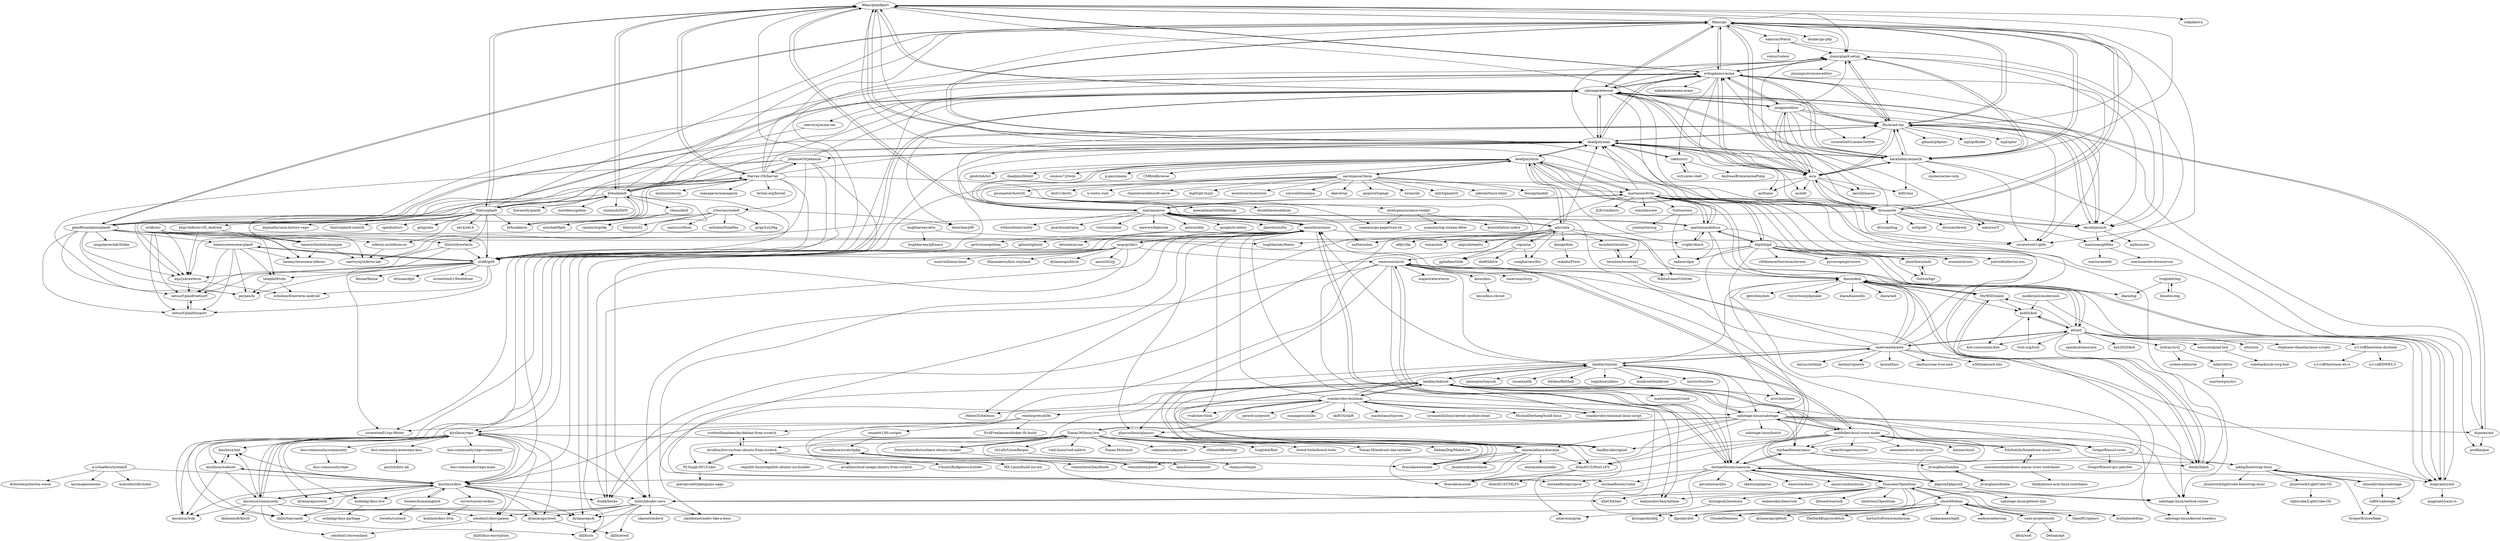 digraph G {
"9fans/plan9port" -> "9fans/go"
"9fans/plan9port" -> "rjkroege/edwood"
"9fans/plan9port" -> "Harvey-OS/harvey"
"9fans/plan9port" -> "deadpixi/sam"
"9fans/plan9port" -> "evbogdanov/acme"
"9fans/plan9port" -> "0intro/plan9"
"9fans/plan9port" -> "martanne/vis"
"9fans/plan9port" -> "fhs/acme-lsp"
"9fans/plan9port" -> "karahobny/acme2k"
"9fans/plan9port" -> "oridb/git9"
"9fans/plan9port" -> "brho/plan9"
"9fans/plan9port" -> "jlouis/plan9-setup"
"9fans/plan9port" -> "as/a"
"9fans/plan9port" -> "robpike/ivy" ["e"=1]
"9fans/plan9port" -> "driusan/de"
"kisslinux/init" -> "kisslinux/website"
"mcpcpc/kirc" -> "dylanaraps/birch" ["e"=1]
"mcpcpc/kirc" -> "illiliti/tinyramfs"
"mcpcpc/kirc" -> "kisslinux/wiki"
"mcpcpc/kirc" -> "dylanaraps/k"
"mcpcpc/kirc" -> "illiliti/libudev-zero"
"mcpcpc/kirc" -> "kisslinux/repo"
"mcpcpc/kirc" -> "kisslinux/community"
"mcpcpc/kirc" -> "aaronNGi/jj" ["e"=1]
"mcpcpc/kirc" -> "kisslinux/kiss"
"mcpcpc/kirc" -> "oasislinux/oasis"
"mcpcpc/kirc" -> "muevoid/mue-linux"
"mcpcpc/kirc" -> "dudik/herbe" ["e"=1]
"mcpcpc/kirc" -> "Himmalerin/kiss-wayland"
"mcpcpc/kirc" -> "illiliti/sls"
"mcpcpc/kirc" -> "emersion/mrsh"
"reinterpretcat/lfs" -> "emmett1/lfs-scripts"
"reinterpretcat/lfs" -> "EvilFreelancer/docker-lfs-build"
"reinterpretcat/lfs" -> "scottwilliambeasley/debian-from-scratch"
"PJ-Singh-001/Cubic" -> "mvallim/live-custom-ubuntu-from-scratch"
"PJ-Singh-001/Cubic" -> "pieroproietti/penguins-eggs"
"ivandavidov/minimal" -> "ivandavidov/minimal-linux-script"
"ivandavidov/minimal" -> "landley/mkroot"
"ivandavidov/minimal" -> "Tomas-M/linux-live"
"ivandavidov/minimal" -> "mackstann/tinywm" ["e"=1]
"ivandavidov/minimal" -> "cirosantilli/linux-kernel-module-cheat" ["e"=1]
"ivandavidov/minimal" -> "HelenOS/helenos" ["e"=1]
"ivandavidov/minimal" -> "vvaltchev/tilck" ["e"=1]
"ivandavidov/minimal" -> "MichielDerhaeg/build-linux" ["e"=1]
"ivandavidov/minimal" -> "qword-os/qword" ["e"=1]
"ivandavidov/minimal" -> "sabotage-linux/sabotage"
"ivandavidov/minimal" -> "oasislinux/oasis"
"ivandavidov/minimal" -> "managarm/mlibc" ["e"=1]
"ivandavidov/minimal" -> "reinterpretcat/lfs"
"ivandavidov/minimal" -> "skiftOS/skift" ["e"=1]
"ivandavidov/minimal" -> "landley/toybox"
"deadpixi/mtm" -> "martanne/dvtm"
"deadpixi/mtm" -> "deadpixi/sam"
"deadpixi/mtm" -> "martanne/abduco"
"deadpixi/mtm" -> "adsr/mle"
"deadpixi/mtm" -> "deadpixi/libtmt"
"deadpixi/mtm" -> "crigler/dtach"
"deadpixi/mtm" -> "martanne/vis"
"deadpixi/mtm" -> "ibara/oksh"
"deadpixi/mtm" -> "cosmos72/twin" ["e"=1]
"deadpixi/mtm" -> "magicant/yash"
"deadpixi/mtm" -> "oasislinux/oasis"
"deadpixi/mtm" -> "p-gen/smenu" ["e"=1]
"deadpixi/mtm" -> "CMB/edbrowse"
"deadpixi/mtm" -> "gnotclub/xst" ["e"=1]
"deadpixi/mtm" -> "aaronjanse/3mux"
"Harvey-OS/harvey" -> "9fans/plan9port"
"Harvey-OS/harvey" -> "JehanneOS/jehanne"
"Harvey-OS/harvey" -> "brho/akaros"
"Harvey-OS/harvey" -> "HelenOS/helenos" ["e"=1]
"Harvey-OS/harvey" -> "rjkroege/edwood"
"Harvey-OS/harvey" -> "brho/plan9"
"Harvey-OS/harvey" -> "deadpixi/sam"
"Harvey-OS/harvey" -> "jvburnes/node9"
"Harvey-OS/harvey" -> "mntmn/interim" ["e"=1]
"Harvey-OS/harvey" -> "managarm/managarm" ["e"=1]
"Harvey-OS/harvey" -> "9fans/go"
"Harvey-OS/harvey" -> "evbogdanov/acme"
"Harvey-OS/harvey" -> "plan9foundation/plan9"
"Harvey-OS/harvey" -> "brutal-org/brutal" ["e"=1]
"Harvey-OS/harvey" -> "oridb/git9"
"GregorR/musl-cross" -> "GregorR/musl-gcc-patches"
"GregorR/musl-cross" -> "pikhq/bootstrap-linux"
"martanne/dvtm" -> "martanne/abduco"
"martanne/dvtm" -> "deadpixi/mtm"
"martanne/dvtm" -> "martanne/vis"
"martanne/dvtm" -> "deadpixi/sam"
"martanne/dvtm" -> "Gottox/smu"
"martanne/dvtm" -> "leahneukirchen/mblaze" ["e"=1]
"martanne/dvtm" -> "btpd/btpd"
"martanne/dvtm" -> "jhawthorn/meh"
"martanne/dvtm" -> "muennich/sxiv" ["e"=1]
"martanne/dvtm" -> "patrickhaller/no-wm" ["e"=1]
"martanne/dvtm" -> "sabotage-linux/netbsd-curses"
"martanne/dvtm" -> "djpohly/dwl" ["e"=1]
"martanne/dvtm" -> "driusan/de"
"martanne/dvtm" -> "wmutils/core" ["e"=1]
"martanne/dvtm" -> "JLErvin/berry" ["e"=1]
"michaelforney/samurai" -> "michaelforney/oasis"
"michaelforney/samurai" -> "emersion/mrsh"
"michaelforney/samurai" -> "michaelforney/cproc" ["e"=1]
"michaelforney/samurai" -> "oasislinux/oasis"
"michaelforney/samurai" -> "pkgconf/pkgconf"
"michaelforney/samurai" -> "michaelforney/velox" ["e"=1]
"michaelforney/samurai" -> "annacrombie/muon"
"michaelforney/samurai" -> "gavinhoward/bc"
"michaelforney/samurai" -> "skeeto/optparse" ["e"=1]
"michaelforney/samurai" -> "illiliti/libudev-zero"
"michaelforney/samurai" -> "ibara/oksh"
"michaelforney/samurai" -> "magicant/yash"
"michaelforney/samurai" -> "Duncaen/OpenDoas"
"michaelforney/samurai" -> "dylanaraps/k"
"michaelforney/samurai" -> "emersion/basu"
"scottwilliambeasley/debian-from-scratch" -> "mvallim/live-custom-ubuntu-from-scratch"
"sudo-project/sudo" -> "slicer69/doas"
"sudo-project/sudo" -> "kfish/xsel" ["e"=1]
"sudo-project/sudo" -> "Debian/apt" ["e"=1]
"brho/akaros" -> "brho/plan9"
"brho/akaros" -> "Harvey-OS/harvey"
"illiliti/libudev-zero" -> "illiliti/sls"
"illiliti/libudev-zero" -> "illiliti/tinyramfs"
"illiliti/libudev-zero" -> "dylanaraps/k"
"illiliti/libudev-zero" -> "skarnet/mdevd" ["e"=1]
"illiliti/libudev-zero" -> "illiliti/eiwd"
"illiliti/libudev-zero" -> "sdsddsd1/kiss-games"
"illiliti/libudev-zero" -> "slashbeast/mdev-like-a-boss"
"illiliti/libudev-zero" -> "dylanaraps/eiwd"
"Tomas-M/linux-live" -> "Tomas-M/xlunch"
"Tomas-M/linux-live" -> "Distroshare/distroshare-ubuntu-imager"
"Tomas-M/linux-live" -> "ivandavidov/minimal"
"Tomas-M/linux-live" -> "calamares/calamares" ["e"=1]
"Tomas-M/linux-live" -> "mvallim/live-custom-ubuntu-from-scratch"
"Tomas-M/linux-live" -> "kamilion/customizer"
"Tomas-M/linux-live" -> "rhboot/efibootmgr" ["e"=1]
"Tomas-M/linux-live" -> "troglobit/finit" ["e"=1]
"Tomas-M/linux-live" -> "livecd-tools/livecd-tools"
"Tomas-M/linux-live" -> "Tomas-M/android-slax-installer"
"Tomas-M/linux-live" -> "PJ-Singh-001/Cubic"
"Tomas-M/linux-live" -> "MX-Linux/build-iso-mx"
"Tomas-M/linux-live" -> "DebianDog/MakeLive"
"Tomas-M/linux-live" -> "void-linux/void-mklive" ["e"=1]
"Tomas-M/linux-live" -> "ch1x0r/LinuxRespin"
"MirBSD/mksh" -> "dimkr/loksh"
"MirBSD/mksh" -> "ibara/oksh"
"MirBSD/mksh" -> "ksh93/ksh"
"att/ast" -> "ksh93/ksh"
"att/ast" -> "ibara/oksh"
"att/ast" -> "weiss/original-bsd"
"att/ast" -> "MirBSD/mksh"
"att/ast" -> "att/uwin"
"att/ast" -> "ksh-community/ksh"
"att/ast" -> "magicant/yash"
"att/ast" -> "n-t-roff/heirloom-doctools"
"att/ast" -> "tcsh-org/tcsh"
"att/ast" -> "dimkr/loksh"
"att/ast" -> "lichray/nvi2"
"att/ast" -> "stephane-chazelas/misc-scripts"
"att/ast" -> "onetrueawk/awk"
"att/ast" -> "openbsd/xenocara" ["e"=1]
"att/ast" -> "ksh2020/ksh"
"hughbarney/atto" -> "hughbarney/femto"
"hughbarney/atto" -> "hughbarney/pEmacs"
"ibara/oksh" -> "dimkr/loksh"
"ibara/oksh" -> "MirBSD/mksh"
"ibara/oksh" -> "ibara/mg"
"ibara/oksh" -> "rmyorston/pdpmake"
"ibara/oksh" -> "ksh93/ksh"
"ibara/oksh" -> "att/ast"
"ibara/oksh" -> "magicant/yash"
"ibara/oksh" -> "ibara/baseutils"
"ibara/oksh" -> "ibara/oed"
"ibara/oksh" -> "qbit/ohmyksh" ["e"=1]
"lichray/nvi2" -> "mbert/elvis"
"lichray/nvi2" -> "screen-editor/se"
"onetrueawk/awk" -> "9fans/plan9port"
"onetrueawk/awk" -> "benhoyt/goawk" ["e"=1]
"onetrueawk/awk" -> "att/ast"
"onetrueawk/awk" -> "ibara/oksh"
"onetrueawk/awk" -> "deadpixi/sam"
"onetrueawk/awk" -> "magicant/yash"
"onetrueawk/awk" -> "landley/toybox"
"onetrueawk/awk" -> "oasislinux/oasis"
"onetrueawk/awk" -> "larmel/lacc" ["e"=1]
"onetrueawk/awk" -> "martanne/vis"
"onetrueawk/awk" -> "danfuzz/one-true-awk"
"onetrueawk/awk" -> "deadpixi/mtm"
"onetrueawk/awk" -> "e36freak/awk-libs" ["e"=1]
"onetrueawk/awk" -> "dudik/herbe" ["e"=1]
"onetrueawk/awk" -> "darius/awklisp" ["e"=1]
"mvallim/live-custom-ubuntu-from-scratch" -> "scottwilliambeasley/debian-from-scratch"
"mvallim/live-custom-ubuntu-from-scratch" -> "UbuntuBudgie/iso-builder"
"mvallim/live-custom-ubuntu-from-scratch" -> "regolith-linux/regolith-ubuntu-iso-builder"
"mvallim/live-custom-ubuntu-from-scratch" -> "PJ-Singh-001/Cubic"
"mvallim/live-custom-ubuntu-from-scratch" -> "MX-Linux/build-iso-mx"
"mvallim/live-custom-ubuntu-from-scratch" -> "mvallim/cloud-image-ubuntu-from-scratch"
"0intro/drawterm" -> "oridb/git9"
"0intro/drawterm" -> "netsurf-plan9/netsurf"
"0intro/drawterm" -> "sirnewton01/rpi-9front"
"0intro/plan9" -> "9fans/plan9port"
"0intro/plan9" -> "brho/plan9"
"0intro/plan9" -> "Harvey-OS/harvey"
"0intro/plan9" -> "oridb/git9"
"0intro/plan9" -> "9fans/go"
"0intro/plan9" -> "plan9foundation/plan9"
"0intro/plan9" -> "deadpixi/sam"
"0intro/plan9" -> "0intro/drawterm"
"0intro/plan9" -> "0intro/plan9-contrib"
"0intro/plan9" -> "openbsd/src" ["e"=1]
"0intro/plan9" -> "gchp/iota" ["e"=1]
"0intro/plan9" -> "brho/akaros"
"0intro/plan9" -> "seL4/seL4" ["e"=1]
"0intro/plan9" -> "inferno-os/inferno-os"
"0intro/plan9" -> "dspinellis/unix-history-repo" ["e"=1]
"9fans/go" -> "rjkroege/edwood"
"9fans/go" -> "fhs/acme-lsp"
"9fans/go" -> "9fans/plan9port"
"9fans/go" -> "evbogdanov/acme"
"9fans/go" -> "karahobny/acme2k"
"9fans/go" -> "davidrjenni/A"
"9fans/go" -> "sirnewton01/ghfs"
"9fans/go" -> "oridb/git9"
"9fans/go" -> "jlouis/plan9-setup"
"9fans/go" -> "deadpixi/sam"
"9fans/go" -> "as/a"
"9fans/go" -> "docker/go-p9p" ["e"=1]
"9fans/go" -> "plan9foundation/plan9"
"9fans/go" -> "eaburns/Watch"
"9fans/go" -> "driusan/de"
"brho/plan9" -> "brho/akaros"
"brho/plan9" -> "0intro/plan9"
"brho/plan9" -> "Harvey-OS/harvey"
"brho/plan9" -> "9fans/plan9port"
"brho/plan9" -> "Earnestly/plan9"
"brho/plan9" -> "9fans/go"
"brho/plan9" -> "chaos/diod"
"brho/plan9" -> "jlouis/plan9-setup"
"brho/plan9" -> "oridb/git9"
"brho/plan9" -> "mortdeus/goblin"
"brho/plan9" -> "plan9foundation/plan9"
"brho/plan9" -> "deadpixi/sam"
"brho/plan9" -> "0intro/vx32"
"brho/plan9" -> "rjkroege/edwood"
"brho/plan9" -> "rminnich/NxM"
"plan9foundation/plan9" -> "oridb/git9"
"plan9foundation/plan9" -> "rjkroege/edwood"
"plan9foundation/plan9" -> "netsurf-plan9/netsurf"
"plan9foundation/plan9" -> "sirnewton01/ghfs"
"plan9foundation/plan9" -> "telephil9/vdir"
"plan9foundation/plan9" -> "fhs/acme-lsp"
"plan9foundation/plan9" -> "inferno-os/inferno-os"
"plan9foundation/plan9" -> "9fans/go"
"plan9foundation/plan9" -> "perpen/lx"
"plan9foundation/plan9" -> "henesy/awesome-plan9"
"plan9foundation/plan9" -> "0intro/drawterm"
"plan9foundation/plan9" -> "singularseclab/Slides" ["e"=1]
"plan9foundation/plan9" -> "netsurf-plan9/nsport"
"plan9foundation/plan9" -> "evbogdanov/acme"
"plan9foundation/plan9" -> "aiju/jsdrawterm"
"slicer69/doas" -> "Duncaen/OpenDoas"
"slicer69/doas" -> "sudo-project/sudo"
"slicer69/doas" -> "djpohly/dwl" ["e"=1]
"slicer69/doas" -> "emersion/grim" ["e"=1]
"slicer69/doas" -> "OpenRC/openrc" ["e"=1]
"slicer69/doas" -> "dylanaraps/pfetch" ["e"=1]
"slicer69/doas" -> "multiplexd/doas"
"slicer69/doas" -> "TheDarkBug/uwufetch" ["e"=1]
"slicer69/doas" -> "Cloudef/bemenu" ["e"=1]
"slicer69/doas" -> "SartoxSoftware/audacium" ["e"=1]
"slicer69/doas" -> "haikarainen/light" ["e"=1]
"slicer69/doas" -> "seebye/ueberzug" ["e"=1]
"Gottox/smu" -> "radare/slpm"
"Gottox/smu" -> "jroimartin/ssg"
"modernish/modernish" -> "magicant/yash"
"modernish/modernish" -> "ksh93/ksh"
"sabotage-linux/sabotage" -> "michaelforney/oasis"
"sabotage-linux/sabotage" -> "sabotage-linux/butch"
"sabotage-linux/sabotage" -> "sabotage-linux/netbsd-curses"
"sabotage-linux/sabotage" -> "dimkr/loksh"
"sabotage-linux/sabotage" -> "GregorR/musl-cross"
"sabotage-linux/sabotage" -> "glaucuslinux/glaucus"
"sabotage-linux/sabotage" -> "richfelker/musl-cross-make"
"sabotage-linux/sabotage" -> "ataraxialinux/ataraxia"
"sabotage-linux/sabotage" -> "dslm4515/Musl-LFS"
"sabotage-linux/sabotage" -> "sirnewton01/rpi-9front"
"sabotage-linux/sabotage" -> "landley/mkroot"
"sabotage-linux/sabotage" -> "firasuke/awesome"
"sabotage-linux/sabotage" -> "kisslinux/kiss"
"sabotage-linux/sabotage" -> "dcjones/mk"
"sabotage-linux/sabotage" -> "sabotage-linux/kernel-headers"
"wryun/es-shell" -> "rakitzis/rc"
"kisslinux/repo" -> "kisslinux/kiss"
"kisslinux/repo" -> "kisslinux/community"
"kisslinux/repo" -> "kisslinux/init"
"kisslinux/repo" -> "kisslinux/website"
"kisslinux/repo" -> "kiss-community/community"
"kisslinux/repo" -> "kisslinux/wiki"
"kisslinux/repo" -> "dylanaraps/eiwd"
"kisslinux/repo" -> "illiliti/libudev-zero"
"kisslinux/repo" -> "dslm4515/Musl-LFS"
"kisslinux/repo" -> "sdsddsd1/kiss-games"
"kisslinux/repo" -> "dylanaraps/sowm" ["e"=1]
"kisslinux/repo" -> "illiliti/tinyramfs"
"kisslinux/repo" -> "eudaldgr/kiss-live"
"kisslinux/repo" -> "kiss-community/awesome-kiss"
"kisslinux/repo" -> "kiss-community/repo-community"
"guumaster/hostctl" -> "intelygenz/science-toolkit"
"guumaster/hostctl" -> "xoanmm/go-papertrail-cli"
"guumaster/hostctl" -> "ibuildthecloud/klum" ["e"=1]
"guumaster/hostctl" -> "meesaltena/SSHHeatmap" ["e"=1]
"kisslinux/website" -> "kisslinux/init"
"kisslinux/website" -> "kisslinux/wiki"
"kisslinux/website" -> "kisslinux/community"
"kisslinux/website" -> "kisslinux/kiss"
"adsr/mle" -> "nsf/termbox" ["e"=1]
"adsr/mle" -> "tomas/eon"
"adsr/mle" -> "craigbarnes/dte"
"adsr/mle" -> "klange/bim"
"adsr/mle" -> "deadpixi/mtm"
"adsr/mle" -> "termbox/termbox2"
"adsr/mle" -> "deadpixi/sam"
"adsr/mle" -> "aligrudi/neatvi" ["e"=1]
"adsr/mle" -> "vigna/ne"
"adsr/mle" -> "martanne/vis"
"adsr/mle" -> "afify/sfm"
"adsr/mle" -> "termbox/termbox"
"adsr/mle" -> "NikitaIvanovV/ictree"
"adsr/mle" -> "hughbarney/femto"
"adsr/mle" -> "gphalkes/tilde"
"kisslinux/kiss" -> "kisslinux/repo"
"kisslinux/kiss" -> "kisslinux/community"
"kisslinux/kiss" -> "kisslinux/init"
"kisslinux/kiss" -> "kisslinux/website"
"kisslinux/kiss" -> "illiliti/tinyramfs"
"kisslinux/kiss" -> "dylanaraps/sowm" ["e"=1]
"kisslinux/kiss" -> "wyvertux/wyverkiss"
"kisslinux/kiss" -> "dylanaraps/eiwd"
"kisslinux/kiss" -> "kisslinux/wiki"
"kisslinux/kiss" -> "dylanaraps/k"
"kisslinux/kiss" -> "Sweets/hummingbird"
"kisslinux/kiss" -> "eudaldgr/kiss-live"
"kisslinux/kiss" -> "dudik/herbe" ["e"=1]
"kisslinux/kiss" -> "illiliti/libudev-zero"
"kisslinux/kiss" -> "sdsddsd1/kiss-games"
"rjkroege/edwood" -> "as/a"
"rjkroege/edwood" -> "fhs/acme-lsp"
"rjkroege/edwood" -> "evbogdanov/acme"
"rjkroege/edwood" -> "oridb/git9"
"rjkroege/edwood" -> "deadpixi/sam"
"rjkroege/edwood" -> "9fans/go"
"rjkroege/edwood" -> "davidrjenni/A"
"rjkroege/edwood" -> "karahobny/acme2k"
"rjkroege/edwood" -> "jmigpin/editor"
"rjkroege/edwood" -> "sirnewton01/ghfs"
"rjkroege/edwood" -> "plan9foundation/plan9"
"rjkroege/edwood" -> "9fans/plan9port"
"rjkroege/edwood" -> "dcjones/mk"
"rjkroege/edwood" -> "caerwynj/acme-sac"
"rjkroege/edwood" -> "jlouis/plan9-setup"
"dcjones/mk" -> "fhs/acme-lsp"
"dcjones/mk" -> "prodhe/poe"
"dcjones/mk" -> "rjkroege/edwood"
"kristapsdz/lowdown" -> "kristapsdz/sblg"
"messense/homebrew-macos-cross-toolchains" -> "FiloSottile/homebrew-musl-cross"
"messense/homebrew-macos-cross-toolchains" -> "thinkski/osx-arm-linux-toolchains"
"crigler/dtach" -> "martanne/abduco"
"richfelker/musl-cross-make" -> "landley/mkroot"
"richfelker/musl-cross-make" -> "FiloSottile/homebrew-musl-cross"
"richfelker/musl-cross-make" -> "GregorR/musl-cross"
"richfelker/musl-cross-make" -> "sabotage-linux/sabotage"
"richfelker/musl-cross-make" -> "messense/rust-musl-cross" ["e"=1]
"richfelker/musl-cross-make" -> "landley/toybox"
"richfelker/musl-cross-make" -> "dslm4515/Musl-LFS"
"richfelker/musl-cross-make" -> "landley/aboriginal"
"richfelker/musl-cross-make" -> "michaelforney/samurai"
"richfelker/musl-cross-make" -> "pkgconf/pkgconf"
"richfelker/musl-cross-make" -> "michaelforney/oasis"
"richfelker/musl-cross-make" -> "pikhq/bootstrap-linux"
"richfelker/musl-cross-make" -> "firasuke/mussel"
"richfelker/musl-cross-make" -> "bminor/musl" ["e"=1]
"richfelker/musl-cross-make" -> "tpoechtrager/osxcross" ["e"=1]
"landley/toybox" -> "landley/mkroot"
"landley/toybox" -> "landley/aboriginal"
"landley/toybox" -> "richfelker/musl-cross-make"
"landley/toybox" -> "mirror/busybox" ["e"=1]
"landley/toybox" -> "sabotage-linux/sabotage"
"landley/toybox" -> "michaelforney/samurai"
"landley/toybox" -> "ibara/oksh"
"landley/toybox" -> "janmojzis/tinyssh" ["e"=1]
"landley/toybox" -> "oasislinux/oasis"
"landley/toybox" -> "emersion/mrsh"
"landley/toybox" -> "onetrueawk/awk"
"landley/toybox" -> "cesanta/elk" ["e"=1]
"landley/toybox" -> "d4rken/RxShell" ["e"=1]
"landley/toybox" -> "topjohnwu/libsu" ["e"=1]
"landley/toybox" -> "buildroot/buildroot" ["e"=1]
"btpd/btpd" -> "sabotage-linux/sabotage"
"btpd/btpd" -> "radare/slpm"
"btpd/btpd" -> "dudik/herbe" ["e"=1]
"btpd/btpd" -> "c00kiemon5ter/monsterwm" ["e"=1]
"btpd/btpd" -> "martanne/abduco"
"btpd/btpd" -> "martanne/dvtm"
"btpd/btpd" -> "muennich/sxiv" ["e"=1]
"btpd/btpd" -> "Gottox/bgs"
"btpd/btpd" -> "jhawthorn/meh"
"btpd/btpd" -> "att/ast"
"btpd/btpd" -> "pyroscope/pyrocore" ["e"=1]
"btpd/btpd" -> "MirBSD/mksh"
"btpd/btpd" -> "patrickhaller/no-wm" ["e"=1]
"btpd/btpd" -> "arsv/minibase" ["e"=1]
"Duncaen/OpenDoas" -> "nholstein/OpenDoas"
"Duncaen/OpenDoas" -> "slicer69/doas"
"Duncaen/OpenDoas" -> "emersion/mrsh"
"Duncaen/OpenDoas" -> "multiplexd/doas"
"Duncaen/OpenDoas" -> "michaelforney/samurai"
"Duncaen/OpenDoas" -> "kristapsdz/lowdown"
"Duncaen/OpenDoas" -> "sabotage-linux/netbsd-curses"
"Duncaen/OpenDoas" -> "leahneukirchen/cwm" ["e"=1]
"Duncaen/OpenDoas" -> "Cloudef/bemenu" ["e"=1]
"Duncaen/OpenDoas" -> "illiliti/libudev-zero"
"Duncaen/OpenDoas" -> "djpohly/dwl" ["e"=1]
"Duncaen/OpenDoas" -> "OpenRC/openrc" ["e"=1]
"Duncaen/OpenDoas" -> "ifreund/waylock" ["e"=1]
"Duncaen/OpenDoas" -> "eXeC64/imv" ["e"=1]
"Duncaen/OpenDoas" -> "leahneukirchen/mblaze" ["e"=1]
"rakitzis/rc" -> "wryun/es-shell"
"rakitzis/rc" -> "deadpixi/sam"
"rakitzis/rc" -> "AndreasBriese/acmePimp"
"jtvaughan/honden" -> "jtvaughan/oboeta"
"jtvaughan/oboeta" -> "jtvaughan/honden"
"michaelforney/oasis" -> "michaelforney/samurai"
"michaelforney/oasis" -> "dimkr/loksh"
"michaelforney/oasis" -> "jtvaughan/honden"
"mariusae/gitfiles" -> "mariusae/edit"
"mariusae/gitfiles" -> "mariusae/devdrawserver"
"jhawthorn/meh" -> "Gottox/bgs"
"martanne/abduco" -> "martanne/dvtm"
"martanne/abduco" -> "crigler/dtach"
"martanne/abduco" -> "deadpixi/mtm"
"martanne/abduco" -> "martanne/vis"
"martanne/abduco" -> "emersion/mrsh"
"martanne/abduco" -> "ibara/oksh"
"martanne/abduco" -> "btpd/btpd"
"martanne/abduco" -> "jhawthorn/meh"
"martanne/abduco" -> "radare/slpm"
"firasuke/awesome" -> "glaucuslinux/glaucus"
"ataraxialinux/ataraxia" -> "glaucuslinux/glaucus"
"ataraxialinux/ataraxia" -> "firasuke/awesome"
"ataraxialinux/ataraxia" -> "dslm4515/Musl-LFS"
"ataraxialinux/ataraxia" -> "ataraxialinux/neko"
"ataraxialinux/ataraxia" -> "venomlinux/ports"
"ataraxialinux/ataraxia" -> "kisslinux/kiss"
"ataraxialinux/ataraxia" -> "firasuke/mussel"
"ataraxialinux/ataraxia" -> "jhuntwork/merelinux"
"Sweets/hummingbird" -> "Sweets/custard" ["e"=1]
"Sweets/hummingbird" -> "kisslinux/kiss"
"illiliti/tinyramfs" -> "illiliti/sls"
"dslm4515/Musl-LFS" -> "dslm4515/CMLFS"
"dslm4515/Musl-LFS" -> "firasuke/mussel"
"oasislinux/oasis" -> "michaelforney/samurai"
"oasislinux/oasis" -> "kisslinux/kiss"
"oasislinux/oasis" -> "djpohly/dwl" ["e"=1]
"oasislinux/oasis" -> "michaelforney/velox" ["e"=1]
"oasislinux/oasis" -> "martanne/vis"
"oasislinux/oasis" -> "glaucuslinux/glaucus"
"oasislinux/oasis" -> "letoram/arcan" ["e"=1]
"oasislinux/oasis" -> "mcpcpc/kirc"
"oasislinux/oasis" -> "michaelforney/cproc" ["e"=1]
"oasislinux/oasis" -> "ibara/oksh"
"oasislinux/oasis" -> "kisslinux/repo"
"oasislinux/oasis" -> "vvaltchev/tilck" ["e"=1]
"oasislinux/oasis" -> "jart/cosmopolitan" ["e"=1]
"oasislinux/oasis" -> "iglunix/iglunix"
"oasislinux/oasis" -> "dudik/herbe" ["e"=1]
"tcsh-org/tcsh" -> "ksh93/ksh"
"aaronjanse/3mux" -> "jabirali/tmux-tilish" ["e"=1]
"aaronjanse/3mux" -> "deadpixi/mtm"
"aaronjanse/3mux" -> "foxcpp/maddy" ["e"=1]
"aaronjanse/3mux" -> "distr1/distri"
"aaronjanse/3mux" -> "martanne/dvtm"
"aaronjanse/3mux" -> "u-root/u-root" ["e"=1]
"aaronjanse/3mux" -> "charmbracelet/soft-serve" ["e"=1]
"aaronjanse/3mux" -> "bigH/git-fuzzy" ["e"=1]
"aaronjanse/3mux" -> "monitoror/monitoror" ["e"=1]
"aaronjanse/3mux" -> "soywod/himalaya" ["e"=1]
"aaronjanse/3mux" -> "akavel/up" ["e"=1]
"aaronjanse/3mux" -> "gsquire/topngx" ["e"=1]
"aaronjanse/3mux" -> "guumaster/hostctl"
"aaronjanse/3mux" -> "xwmx/nb" ["e"=1]
"aaronjanse/3mux" -> "mbrt/gmailctl" ["e"=1]
"sdsddsd1/kiss-games" -> "illiliti/kiss-encryption"
"sdsddsd1/kiss-games" -> "sdsddsd1/mywayland"
"telephil9/vdir" -> "echoline/drawterm-android"
"telephil9/vdir" -> "perpen/lx"
"troglobit/mg" -> "hboetes/mg"
"troglobit/mg" -> "ibara/mg"
"emmett1/lfs-scripts" -> "venomlinux/scratchpkg"
"deadpixi/sam" -> "evbogdanov/acme"
"deadpixi/sam" -> "karahobny/acme2k"
"deadpixi/sam" -> "rjkroege/edwood"
"deadpixi/sam" -> "as/a"
"deadpixi/sam" -> "fhs/acme-lsp"
"deadpixi/sam" -> "oridb/git9"
"deadpixi/sam" -> "rakitzis/rc"
"deadpixi/sam" -> "jlouis/plan9-setup"
"deadpixi/sam" -> "davidrjenni/A"
"deadpixi/sam" -> "9fans/plan9port"
"deadpixi/sam" -> "9fans/go"
"deadpixi/sam" -> "JehanneOS/jehanne"
"deadpixi/sam" -> "deadpixi/mtm"
"deadpixi/sam" -> "as/frame"
"deadpixi/sam" -> "mariusae/gitfiles"
"dimkr/loksh" -> "ibara/oksh"
"dimkr/loksh" -> "MirBSD/mksh"
"vigna/ne" -> "gphalkes/tilde"
"vigna/ne" -> "craigbarnes/dte"
"vigna/ne" -> "adsr/mle"
"vigna/ne" -> "the8thbit/e"
"JehanneOS/jehanne" -> "sirnewton01/rpi-9front"
"JehanneOS/jehanne" -> "Harvey-OS/harvey"
"JehanneOS/jehanne" -> "oridb/git9"
"JehanneOS/jehanne" -> "deadpixi/sam"
"JehanneOS/jehanne" -> "perpen/lx"
"JehanneOS/jehanne" -> "rjkroege/edwood"
"JehanneOS/jehanne" -> "caerwynj/inferno-lab"
"JehanneOS/jehanne" -> "henesy/limbobyexample"
"JehanneOS/jehanne" -> "aiju/jsdrawterm"
"dylanaraps/eiwd" -> "illiliti/eiwd"
"kisslinux/community" -> "kisslinux/repo"
"kisslinux/community" -> "kisslinux/kiss"
"kisslinux/community" -> "kisslinux/init"
"kisslinux/community" -> "dylanaraps/k"
"kisslinux/community" -> "sdsddsd1/mywayland"
"kisslinux/community" -> "kisslinux/wiki"
"kisslinux/community" -> "illiliti/tinyramfs"
"kisslinux/community" -> "dylanaraps/eiwd"
"kisslinux/community" -> "sdsddsd1/kiss-games"
"kisslinux/community" -> "fanboimsft/kissD"
"termbox/termbox2" -> "termbox/termbox"
"termbox/termbox2" -> "NikitaIvanovV/ictree"
"martanne/vis" -> "mawww/kakoune" ["e"=1]
"martanne/vis" -> "martanne/dvtm"
"martanne/vis" -> "9fans/plan9port"
"martanne/vis" -> "deadpixi/sam"
"martanne/vis" -> "martanne/abduco"
"martanne/vis" -> "antirez/kilo" ["e"=1]
"martanne/vis" -> "google/xi-editor" ["e"=1]
"martanne/vis" -> "oasislinux/oasis"
"martanne/vis" -> "jhawthorn/fzy" ["e"=1]
"martanne/vis" -> "nsf/termbox" ["e"=1]
"martanne/vis" -> "deadpixi/mtm"
"martanne/vis" -> "withoutboats/notty" ["e"=1]
"martanne/vis" -> "jmacdonald/amp" ["e"=1]
"martanne/vis" -> "vurtun/nuklear" ["e"=1]
"martanne/vis" -> "adsr/mle"
"landley/mkroot" -> "landley/toybox"
"landley/mkroot" -> "landley/aboriginal"
"landley/mkroot" -> "richfelker/musl-cross-make"
"landley/mkroot" -> "sabotage-linux/sabotage"
"landley/mkroot" -> "arsv/minibase" ["e"=1]
"landley/mkroot" -> "glaucuslinux/glaucus"
"landley/mkroot" -> "slashbeast/mdev-like-a-boss"
"landley/mkroot" -> "ataraxialinux/ataraxia"
"landley/mkroot" -> "ivandavidov/minimal-linux-script"
"landley/mkroot" -> "firasuke/awesome"
"landley/mkroot" -> "madscientist42/runit"
"landley/mkroot" -> "michaelforney/samurai"
"landley/mkroot" -> "ivandavidov/minimal"
"landley/mkroot" -> "GregorR/musl-cross"
"landley/mkroot" -> "michaelforney/oasis"
"chaos/diod" -> "rminnich/go9p"
"chaos/diod" -> "mischief/9pfs"
"ch1x0r/LinuxRespin" -> "chamuco/respin"
"Distroshare/distroshare-ubuntu-imager" -> "kamilion/customizer"
"Distroshare/distroshare-ubuntu-imager" -> "Tomas-M/linux-live"
"klange/bim" -> "mikaku/Fiwix" ["e"=1]
"emersion/mrsh" -> "michaelforney/samurai"
"emersion/mrsh" -> "magicant/yash"
"emersion/mrsh" -> "eXeC64/imv" ["e"=1]
"emersion/mrsh" -> "emersion/slurp" ["e"=1]
"emersion/mrsh" -> "illiliti/libudev-zero"
"emersion/mrsh" -> "Duncaen/OpenDoas"
"emersion/mrsh" -> "ibara/oksh"
"emersion/mrsh" -> "sabotage-linux/netbsd-curses"
"emersion/mrsh" -> "leahneukirchen/mblaze" ["e"=1]
"emersion/mrsh" -> "emersion/grim" ["e"=1]
"emersion/mrsh" -> "majestrate/wterm" ["e"=1]
"emersion/mrsh" -> "kissx/kiss"
"n-t-roff/heirloom-doctools" -> "n-t-roff/heirloom-ex-vi"
"n-t-roff/heirloom-doctools" -> "n-t-roff/DWB3.3"
"fhs/acme-lsp" -> "davidrjenni/A"
"fhs/acme-lsp" -> "rjkroege/edwood"
"fhs/acme-lsp" -> "sirnewton01/ghfs"
"fhs/acme-lsp" -> "as/a"
"fhs/acme-lsp" -> "jlouis/plan9-setup"
"fhs/acme-lsp" -> "9fans/go"
"fhs/acme-lsp" -> "evbogdanov/acme"
"fhs/acme-lsp" -> "karahobny/acme2k"
"fhs/acme-lsp" -> "mpl/gofinder"
"fhs/acme-lsp" -> "sirnewton01/acme-twitter"
"fhs/acme-lsp" -> "knieriem/pf9"
"fhs/acme-lsp" -> "deadpixi/sam"
"fhs/acme-lsp" -> "mpl/xplor"
"fhs/acme-lsp" -> "gdiazlo/p9penv"
"fhs/acme-lsp" -> "oridb/git9"
"oridb/git9" -> "netsurf-plan9/netsurf"
"oridb/git9" -> "netsurf-plan9/nsport"
"oridb/git9" -> "aiju/jsdrawterm"
"oridb/git9" -> "telephil9/vdir"
"oridb/git9" -> "perpen/lx"
"oridb/git9" -> "henesy/awesome-plan9"
"oridb/git9" -> "sirnewton01/9webdraw"
"oridb/git9" -> "rjkroege/edwood"
"oridb/git9" -> "echoline/drawterm-android"
"oridb/git9" -> "9mine/9mine"
"oridb/git9" -> "driusan/dgit"
"termbox/termbox" -> "termbox/termbox2"
"a-schaefers/systemE" -> "larsmagne/meme"
"a-schaefers/systemE" -> "malcolmstill/ulubis" ["e"=1]
"a-schaefers/systemE" -> "Arboreta/arboreta-wasm"
"a-schaefers/systemE" -> "kisslinux/kiss"
"Gottox/bgs" -> "jhawthorn/meh"
"magicant/yash" -> "magicant/yash-rs"
"magicant/yash" -> "emersion/mrsh"
"karahobny/acme2k" -> "evbogdanov/acme"
"karahobny/acme2k" -> "deadpixi/sam"
"karahobny/acme2k" -> "kdltr/ma"
"karahobny/acme2k" -> "fhs/acme-lsp"
"karahobny/acme2k" -> "as/a"
"karahobny/acme2k" -> "jlouis/plan9-setup"
"karahobny/acme2k" -> "sminez/acme-corp"
"karahobny/acme2k" -> "rjkroege/edwood"
"karahobny/acme2k" -> "prodhe/poe"
"karahobny/acme2k" -> "sirnewton01/ghfs"
"karahobny/acme2k" -> "9fans/go"
"aiju/jsdrawterm" -> "echoline/drawterm-android"
"aiju/jsdrawterm" -> "netsurf-plan9/netsurf"
"bhgv/Inferno-OS_Android" -> "henesy/limbobyexample"
"bhgv/Inferno-OS_Android" -> "aiju/jsdrawterm"
"bhgv/Inferno-OS_Android" -> "henesy/awesome-inferno"
"netsurf-plan9/netsurf" -> "netsurf-plan9/nsport"
"netsurf-plan9/nsport" -> "netsurf-plan9/netsurf"
"pkgconf/pkgconf" -> "sabotage-linux/netbsd-curses"
"pkgconf/pkgconf" -> "sabotage-linux/gettext-tiny"
"pkgconf/pkgconf" -> "michaelforney/samurai"
"ivandavidov/minimal-linux-script" -> "ivandavidov/minimal"
"glaucuslinux/glaucus" -> "firasuke/awesome"
"glaucuslinux/glaucus" -> "jhuntwork/merelinux"
"glaucuslinux/glaucus" -> "ataraxialinux/ataraxia"
"glaucuslinux/glaucus" -> "firasuke/mussel"
"driusan/de" -> "driusan/dewm" ["e"=1]
"driusan/de" -> "as/a"
"driusan/de" -> "rjkroege/edwood"
"driusan/de" -> "evbogdanov/acme"
"driusan/de" -> "eaburns/T"
"driusan/de" -> "deadpixi/sam"
"driusan/de" -> "9fans/go"
"driusan/de" -> "driusan/bug"
"driusan/de" -> "davidrjenni/A"
"driusan/de" -> "nsf/godit" ["e"=1]
"driusan/de" -> "jlouis/plan9-setup"
"driusan/de" -> "aiju/jsdrawterm"
"oridb/mc" -> "oridb/git9"
"oridb/mc" -> "netsurf-plan9/netsurf"
"oridb/mc" -> "netsurf-plan9/nsport"
"oridb/mc" -> "henesy/limbobyexample"
"oridb/mc" -> "aiju/jsdrawterm"
"oridb/mc" -> "michaelforney/oasis"
"jmigpin/editor" -> "rjkroege/edwood"
"jmigpin/editor" -> "as/a"
"jmigpin/editor" -> "evbogdanov/acme"
"jmigpin/editor" -> "sirnewton01/acme-twitter"
"jmigpin/editor" -> "fhs/acme-lsp"
"jmigpin/editor" -> "eaburns/T"
"jmigpin/editor" -> "aarzilli/yacco"
"jmigpin/editor" -> "jlouis/plan9-setup"
"jmigpin/editor" -> "davidrjenni/A"
"jmigpin/editor" -> "karahobny/acme2k"
"hboetes/mg" -> "troglobit/mg"
"evbogdanov/acme" -> "rjkroege/edwood"
"evbogdanov/acme" -> "karahobny/acme2k"
"evbogdanov/acme" -> "deadpixi/sam"
"evbogdanov/acme" -> "davidrjenni/A"
"evbogdanov/acme" -> "as/a"
"evbogdanov/acme" -> "jlouis/plan9-setup"
"evbogdanov/acme" -> "fhs/acme-lsp"
"evbogdanov/acme" -> "9fans/go"
"evbogdanov/acme" -> "oridb/git9"
"evbogdanov/acme" -> "as/edit"
"evbogdanov/acme" -> "mkmik/awesome-acme"
"evbogdanov/acme" -> "jmigpin/editor"
"evbogdanov/acme" -> "rakitzis/rc"
"evbogdanov/acme" -> "sirnewton01/ghfs"
"evbogdanov/acme" -> "9fans/plan9port"
"caerwynj/acme-sac" -> "caerwynj/inferno-lab"
"inferno-os/inferno-os" -> "caerwynj/inferno-lab"
"mbert/elvis" -> "martinwguy/xvi"
"landley/aboriginal" -> "landley/mkroot"
"venomlinux/ports" -> "venomlinux/scratchpkg"
"as/a" -> "rjkroege/edwood"
"as/a" -> "davidrjenni/A"
"as/a" -> "evbogdanov/acme"
"as/a" -> "fhs/acme-lsp"
"as/a" -> "deadpixi/sam"
"as/a" -> "karahobny/acme2k"
"as/a" -> "as/frame"
"as/a" -> "as/edit"
"as/a" -> "jmigpin/editor"
"as/a" -> "jlouis/plan9-setup"
"as/a" -> "driusan/de"
"as/a" -> "aarzilli/yacco"
"as/a" -> "kdltr/ma"
"as/a" -> "oridb/git9"
"as/a" -> "9fans/go"
"henesy/awesome-plan9" -> "telephil9/vdir"
"henesy/awesome-plan9" -> "oridb/git9"
"henesy/awesome-plan9" -> "henesy/awesome-inferno"
"henesy/awesome-plan9" -> "netsurf-plan9/nsport"
"henesy/awesome-plan9" -> "perpen/lx"
"henesy/awesome-plan9" -> "netsurf-plan9/netsurf"
"sabotage-linux/netbsd-curses" -> "sabotage-linux/kernel-headers"
"venomlinux/scratchpkg" -> "venomlinux/ports"
"venomlinux/scratchpkg" -> "venomlinux/handbook"
"weiss/original-bsd" -> "robohack/ucb-csrg-bsd"
"FiloSottile/homebrew-musl-cross" -> "richfelker/musl-cross-make"
"FiloSottile/homebrew-musl-cross" -> "messense/homebrew-macos-cross-toolchains"
"ksh93/ksh" -> "ksh-community/ksh"
"ksh93/ksh" -> "att/ast"
"intelygenz/science-toolkit" -> "xoanmm/go-papertrail-cli"
"intelygenz/science-toolkit" -> "xoanmm/log-stream-filter"
"intelygenz/science-toolkit" -> "konstellation-io/kre"
"wyvertux/wyverkiss" -> "konimex/kiss-llvm"
"eudaldgr/kiss-live" -> "eudaldgr/kiss-garbage"
"kiss-community/repo-community" -> "kiss-community/repo-main"
"jvburnes/node9" -> "bhgv/Inferno-OS_Android"
"jvburnes/node9" -> "echoline/NinePea"
"jvburnes/node9" -> "aiju/jsdrawterm"
"jvburnes/node9" -> "knieriem/pf9"
"jvburnes/node9" -> "0intro/vx32"
"jvburnes/node9" -> "caerwynj/inferno-lab"
"jvburnes/node9" -> "pygy/LuLPeg" ["e"=1]
"jvburnes/node9" -> "santucco/9xen"
"kiss-community/awesome-kiss" -> "periish/kiss-all"
"dylanaraps/k" -> "illiliti/sls"
"pikhq/bootstrap-linux" -> "jhuntwork/LightCube-OS"
"pikhq/bootstrap-linux" -> "GregorR/snowflake"
"pikhq/bootstrap-linux" -> "jhuntwork/lightcube-bootstrap-musl"
"pikhq/bootstrap-linux" -> "rofl0r/sabotage"
"pikhq/bootstrap-linux" -> "chneukirchen/sabotage"
"jlouis/plan9-setup" -> "jinyangustc/acme-editor"
"jlouis/plan9-setup" -> "evbogdanov/acme"
"jlouis/plan9-setup" -> "davidrjenni/A"
"jlouis/plan9-setup" -> "fhs/acme-lsp"
"jlouis/plan9-setup" -> "karahobny/acme2k"
"chneukirchen/sabotage" -> "pikhq/bootstrap-linux"
"chneukirchen/sabotage" -> "rofl0r/sabotage"
"rofl0r/sabotage" -> "GregorR/snowflake"
"kissx/kiss" -> "kissx/kiss-chroot"
"henesy/limbobyexample" -> "caerwynj/inferno-lab"
"henesy/limbobyexample" -> "henesy/awesome-inferno"
"davidrjenni/A" -> "mjibson/aw"
"davidrjenni/A" -> "fhs/acme-lsp"
"davidrjenni/A" -> "mariusae/gitfiles"
"jhuntwork/LightCube-OS" -> "lightcube/LightCube-OS"
"eaburns/Watch" -> "velour/velour"
"eaburns/Watch" -> "mariusae/gitfiles"
"eaburns/Watch" -> "jlouis/plan9-setup"
"kiss-community/community" -> "kiss-community/repo"
"9fans/plan9port" ["l"="-10.487,-18.673"]
"9fans/go" ["l"="-10.499,-18.704"]
"rjkroege/edwood" ["l"="-10.487,-18.694"]
"Harvey-OS/harvey" ["l"="-10.453,-18.725"]
"deadpixi/sam" ["l"="-10.515,-18.668"]
"evbogdanov/acme" ["l"="-10.505,-18.714"]
"0intro/plan9" ["l"="-10.477,-18.728"]
"martanne/vis" ["l"="-10.52,-18.585"]
"fhs/acme-lsp" ["l"="-10.504,-18.69"]
"karahobny/acme2k" ["l"="-10.516,-18.688"]
"oridb/git9" ["l"="-10.449,-18.694"]
"brho/plan9" ["l"="-10.473,-18.751"]
"jlouis/plan9-setup" ["l"="-10.519,-18.716"]
"as/a" ["l"="-10.521,-18.701"]
"robpike/ivy" ["l"="-13.299,1.902"]
"driusan/de" ["l"="-10.533,-18.682"]
"kisslinux/init" ["l"="-10.295,-18.418"]
"kisslinux/website" ["l"="-10.301,-18.402"]
"mcpcpc/kirc" ["l"="-10.364,-18.442"]
"dylanaraps/birch" ["l"="-9.263,-19.884"]
"illiliti/tinyramfs" ["l"="-10.338,-18.429"]
"kisslinux/wiki" ["l"="-10.319,-18.429"]
"dylanaraps/k" ["l"="-10.365,-18.416"]
"illiliti/libudev-zero" ["l"="-10.382,-18.416"]
"kisslinux/repo" ["l"="-10.331,-18.413"]
"kisslinux/community" ["l"="-10.315,-18.415"]
"aaronNGi/jj" ["l"="-9.287,-19.794"]
"kisslinux/kiss" ["l"="-10.33,-18.394"]
"oasislinux/oasis" ["l"="-10.436,-18.471"]
"muevoid/mue-linux" ["l"="-10.341,-18.458"]
"dudik/herbe" ["l"="-9.2,-20.118"]
"Himmalerin/kiss-wayland" ["l"="-10.327,-18.455"]
"illiliti/sls" ["l"="-10.356,-18.427"]
"emersion/mrsh" ["l"="-10.469,-18.465"]
"reinterpretcat/lfs" ["l"="-10.529,-18.246"]
"emmett1/lfs-scripts" ["l"="-10.484,-18.239"]
"EvilFreelancer/docker-lfs-build" ["l"="-10.517,-18.223"]
"scottwilliambeasley/debian-from-scratch" ["l"="-10.584,-18.189"]
"PJ-Singh-001/Cubic" ["l"="-10.623,-18.147"]
"mvallim/live-custom-ubuntu-from-scratch" ["l"="-10.606,-18.169"]
"pieroproietti/penguins-eggs" ["l"="-10.653,-18.109"]
"ivandavidov/minimal" ["l"="-10.501,-18.329"]
"ivandavidov/minimal-linux-script" ["l"="-10.475,-18.317"]
"landley/mkroot" ["l"="-10.451,-18.38"]
"Tomas-M/linux-live" ["l"="-10.564,-18.209"]
"mackstann/tinywm" ["l"="-9.175,-19.917"]
"cirosantilli/linux-kernel-module-cheat" ["l"="-13.831,17.284"]
"HelenOS/helenos" ["l"="-12.447,18.864"]
"vvaltchev/tilck" ["l"="-12.404,18.86"]
"MichielDerhaeg/build-linux" ["l"="28.36,-19.207"]
"qword-os/qword" ["l"="-12.482,18.89"]
"sabotage-linux/sabotage" ["l"="-10.433,-18.422"]
"managarm/mlibc" ["l"="-12.43,18.857"]
"skiftOS/skift" ["l"="-12.422,18.842"]
"landley/toybox" ["l"="-10.467,-18.423"]
"deadpixi/mtm" ["l"="-10.556,-18.562"]
"martanne/dvtm" ["l"="-10.551,-18.583"]
"martanne/abduco" ["l"="-10.533,-18.533"]
"adsr/mle" ["l"="-10.64,-18.583"]
"deadpixi/libtmt" ["l"="-10.603,-18.537"]
"crigler/dtach" ["l"="-10.572,-18.514"]
"ibara/oksh" ["l"="-10.442,-18.508"]
"cosmos72/twin" ["l"="-12.91,20.701"]
"magicant/yash" ["l"="-10.469,-18.51"]
"p-gen/smenu" ["l"="-12.069,-18.218"]
"CMB/edbrowse" ["l"="-10.623,-18.518"]
"gnotclub/xst" ["l"="-9.155,-20.238"]
"aaronjanse/3mux" ["l"="-10.631,-18.628"]
"JehanneOS/jehanne" ["l"="-10.449,-18.675"]
"brho/akaros" ["l"="-10.451,-18.769"]
"jvburnes/node9" ["l"="-10.386,-18.74"]
"mntmn/interim" ["l"="-8.176,13.535"]
"managarm/managarm" ["l"="-12.444,18.85"]
"plan9foundation/plan9" ["l"="-10.459,-18.703"]
"brutal-org/brutal" ["l"="-12.415,18.827"]
"GregorR/musl-cross" ["l"="-10.422,-18.335"]
"GregorR/musl-gcc-patches" ["l"="-10.409,-18.309"]
"pikhq/bootstrap-linux" ["l"="-10.378,-18.287"]
"Gottox/smu" ["l"="-10.595,-18.562"]
"leahneukirchen/mblaze" ["l"="-12.312,-18.094"]
"btpd/btpd" ["l"="-10.504,-18.524"]
"jhawthorn/meh" ["l"="-10.525,-18.552"]
"muennich/sxiv" ["l"="-9.016,-20.147"]
"patrickhaller/no-wm" ["l"="-9.132,-19.848"]
"sabotage-linux/netbsd-curses" ["l"="-10.499,-18.463"]
"djpohly/dwl" ["l"="-9.323,-20.043"]
"wmutils/core" ["l"="-9.079,-19.936"]
"JLErvin/berry" ["l"="-9.256,-20.032"]
"michaelforney/samurai" ["l"="-10.444,-18.439"]
"michaelforney/oasis" ["l"="-10.413,-18.46"]
"michaelforney/cproc" ["l"="-13.937,17.648"]
"pkgconf/pkgconf" ["l"="-10.491,-18.399"]
"michaelforney/velox" ["l"="-9.326,-19.815"]
"annacrombie/muon" ["l"="-10.41,-18.424"]
"gavinhoward/bc" ["l"="-10.398,-18.439"]
"skeeto/optparse" ["l"="-12.024,25.604"]
"Duncaen/OpenDoas" ["l"="-10.496,-18.428"]
"emersion/basu" ["l"="-10.449,-18.402"]
"sudo-project/sudo" ["l"="-10.614,-18.366"]
"slicer69/doas" ["l"="-10.568,-18.389"]
"kfish/xsel" ["l"="-8.79,-20.157"]
"Debian/apt" ["l"="-35.355,2.076"]
"skarnet/mdevd" ["l"="-7.937,-20.466"]
"illiliti/eiwd" ["l"="-10.362,-18.389"]
"sdsddsd1/kiss-games" ["l"="-10.311,-18.392"]
"slashbeast/mdev-like-a-boss" ["l"="-10.392,-18.389"]
"dylanaraps/eiwd" ["l"="-10.349,-18.4"]
"Tomas-M/xlunch" ["l"="-10.566,-18.143"]
"Distroshare/distroshare-ubuntu-imager" ["l"="-10.555,-18.174"]
"calamares/calamares" ["l"="-36.319,5.023"]
"kamilion/customizer" ["l"="-10.533,-18.157"]
"rhboot/efibootmgr" ["l"="-24.383,-17.358"]
"troglobit/finit" ["l"="-7.821,-20.344"]
"livecd-tools/livecd-tools" ["l"="-10.524,-18.189"]
"Tomas-M/android-slax-installer" ["l"="-10.592,-18.216"]
"MX-Linux/build-iso-mx" ["l"="-10.6,-18.193"]
"DebianDog/MakeLive" ["l"="-10.584,-18.231"]
"void-linux/void-mklive" ["l"="49.409,-4.744"]
"ch1x0r/LinuxRespin" ["l"="-10.631,-18.209"]
"MirBSD/mksh" ["l"="-10.441,-18.527"]
"dimkr/loksh" ["l"="-10.424,-18.496"]
"ksh93/ksh" ["l"="-10.409,-18.551"]
"att/ast" ["l"="-10.421,-18.537"]
"weiss/original-bsd" ["l"="-10.36,-18.585"]
"att/uwin" ["l"="-10.362,-18.548"]
"ksh-community/ksh" ["l"="-10.392,-18.551"]
"n-t-roff/heirloom-doctools" ["l"="-10.333,-18.569"]
"tcsh-org/tcsh" ["l"="-10.38,-18.569"]
"lichray/nvi2" ["l"="-10.532,-18.485"]
"stephane-chazelas/misc-scripts" ["l"="-10.372,-18.532"]
"onetrueawk/awk" ["l"="-10.472,-18.546"]
"openbsd/xenocara" ["l"="-13.202,18.599"]
"ksh2020/ksh" ["l"="-10.389,-18.537"]
"hughbarney/atto" ["l"="-10.776,-18.572"]
"hughbarney/femto" ["l"="-10.722,-18.574"]
"hughbarney/pEmacs" ["l"="-10.804,-18.571"]
"ibara/mg" ["l"="-10.322,-18.533"]
"rmyorston/pdpmake" ["l"="-10.392,-18.515"]
"ibara/baseutils" ["l"="-10.406,-18.503"]
"ibara/oed" ["l"="-10.41,-18.517"]
"qbit/ohmyksh" ["l"="-13.148,18.561"]
"mbert/elvis" ["l"="-10.594,-18.457"]
"screen-editor/se" ["l"="-10.562,-18.471"]
"benhoyt/goawk" ["l"="-13.466,1.82"]
"larmel/lacc" ["l"="-13.924,17.632"]
"danfuzz/one-true-awk" ["l"="-10.461,-18.578"]
"e36freak/awk-libs" ["l"="-10.375,-17.862"]
"darius/awklisp" ["l"="-10.344,-17.852"]
"UbuntuBudgie/iso-builder" ["l"="-10.598,-18.147"]
"regolith-linux/regolith-ubuntu-iso-builder" ["l"="-10.604,-18.136"]
"mvallim/cloud-image-ubuntu-from-scratch" ["l"="-10.643,-18.165"]
"0intro/drawterm" ["l"="-10.449,-18.66"]
"netsurf-plan9/netsurf" ["l"="-10.43,-18.669"]
"sirnewton01/rpi-9front" ["l"="-10.441,-18.588"]
"0intro/plan9-contrib" ["l"="-10.493,-18.782"]
"openbsd/src" ["l"="-13.279,18.615"]
"gchp/iota" ["l"="-9.564,5.152"]
"seL4/seL4" ["l"="-9.594,13.224"]
"inferno-os/inferno-os" ["l"="-10.429,-18.746"]
"dspinellis/unix-history-repo" ["l"="-13.686,17.553"]
"davidrjenni/A" ["l"="-10.536,-18.701"]
"sirnewton01/ghfs" ["l"="-10.484,-18.711"]
"docker/go-p9p" ["l"="-14.034,-6.252"]
"eaburns/Watch" ["l"="-10.57,-18.739"]
"Earnestly/plan9" ["l"="-10.451,-18.802"]
"chaos/diod" ["l"="-10.457,-18.846"]
"mortdeus/goblin" ["l"="-10.485,-18.806"]
"0intro/vx32" ["l"="-10.413,-18.775"]
"rminnich/NxM" ["l"="-10.471,-18.793"]
"telephil9/vdir" ["l"="-10.421,-18.708"]
"perpen/lx" ["l"="-10.43,-18.697"]
"henesy/awesome-plan9" ["l"="-10.412,-18.687"]
"singularseclab/Slides" ["l"="-19.697,-32.553"]
"netsurf-plan9/nsport" ["l"="-10.418,-18.67"]
"aiju/jsdrawterm" ["l"="-10.429,-18.685"]
"emersion/grim" ["l"="-9.311,-19.947"]
"OpenRC/openrc" ["l"="-7.83,-20.435"]
"dylanaraps/pfetch" ["l"="-9.247,-20.127"]
"multiplexd/doas" ["l"="-10.54,-18.401"]
"TheDarkBug/uwufetch" ["l"="-9.437,-20.171"]
"Cloudef/bemenu" ["l"="-9.289,-19.97"]
"SartoxSoftware/audacium" ["l"="-9.267,-20.719"]
"haikarainen/light" ["l"="-9.153,-20.009"]
"seebye/ueberzug" ["l"="-9.089,-20.221"]
"radare/slpm" ["l"="-10.56,-18.533"]
"jroimartin/ssg" ["l"="-10.623,-18.555"]
"modernish/modernish" ["l"="-10.413,-18.578"]
"sabotage-linux/butch" ["l"="-10.41,-18.408"]
"glaucuslinux/glaucus" ["l"="-10.409,-18.383"]
"richfelker/musl-cross-make" ["l"="-10.434,-18.363"]
"ataraxialinux/ataraxia" ["l"="-10.397,-18.361"]
"dslm4515/Musl-LFS" ["l"="-10.377,-18.369"]
"firasuke/awesome" ["l"="-10.425,-18.387"]
"dcjones/mk" ["l"="-10.475,-18.621"]
"sabotage-linux/kernel-headers" ["l"="-10.484,-18.446"]
"wryun/es-shell" ["l"="-10.568,-18.793"]
"rakitzis/rc" ["l"="-10.547,-18.747"]
"kiss-community/community" ["l"="-10.266,-18.416"]
"dylanaraps/sowm" ["l"="-9.227,-20.042"]
"eudaldgr/kiss-live" ["l"="-10.319,-18.368"]
"kiss-community/awesome-kiss" ["l"="-10.305,-18.358"]
"kiss-community/repo-community" ["l"="-10.286,-18.439"]
"guumaster/hostctl" ["l"="-10.737,-18.684"]
"intelygenz/science-toolkit" ["l"="-10.774,-18.704"]
"xoanmm/go-papertrail-cli" ["l"="-10.76,-18.697"]
"ibuildthecloud/klum" ["l"="-11.159,-2.797"]
"meesaltena/SSHHeatmap" ["l"="-31.305,-20.907"]
"nsf/termbox" ["l"="-13.403,2.198"]
"tomas/eon" ["l"="-10.666,-18.574"]
"craigbarnes/dte" ["l"="-10.669,-18.552"]
"klange/bim" ["l"="-10.701,-18.624"]
"termbox/termbox2" ["l"="-10.682,-18.595"]
"aligrudi/neatvi" ["l"="25.978,13.939"]
"vigna/ne" ["l"="-10.697,-18.552"]
"afify/sfm" ["l"="-10.718,-18.599"]
"termbox/termbox" ["l"="-10.697,-18.581"]
"NikitaIvanovV/ictree" ["l"="-10.669,-18.611"]
"gphalkes/tilde" ["l"="-10.689,-18.527"]
"wyvertux/wyverkiss" ["l"="-10.266,-18.383"]
"Sweets/hummingbird" ["l"="-10.286,-18.364"]
"jmigpin/editor" ["l"="-10.533,-18.72"]
"caerwynj/acme-sac" ["l"="-10.421,-18.728"]
"prodhe/poe" ["l"="-10.503,-18.641"]
"kristapsdz/lowdown" ["l"="-10.388,-18.463"]
"kristapsdz/sblg" ["l"="-10.333,-18.479"]
"messense/homebrew-macos-cross-toolchains" ["l"="-10.418,-18.231"]
"FiloSottile/homebrew-musl-cross" ["l"="-10.434,-18.286"]
"thinkski/osx-arm-linux-toolchains" ["l"="-10.406,-18.192"]
"messense/rust-musl-cross" ["l"="-9.131,5.209"]
"landley/aboriginal" ["l"="-10.475,-18.368"]
"firasuke/mussel" ["l"="-10.402,-18.345"]
"bminor/musl" ["l"="-12.399,22.425"]
"tpoechtrager/osxcross" ["l"="-32.479,39.651"]
"mirror/busybox" ["l"="-31.282,41.484"]
"janmojzis/tinyssh" ["l"="-47.257,1.054"]
"cesanta/elk" ["l"="-32.307,40.865"]
"d4rken/RxShell" ["l"="-19.672,-31.016"]
"topjohnwu/libsu" ["l"="-25.737,-21.078"]
"buildroot/buildroot" ["l"="-31.355,41.55"]
"c00kiemon5ter/monsterwm" ["l"="-9.109,-19.801"]
"Gottox/bgs" ["l"="-10.507,-18.548"]
"pyroscope/pyrocore" ["l"="-34.202,-22.215"]
"arsv/minibase" ["l"="-7.822,-20.288"]
"nholstein/OpenDoas" ["l"="-10.535,-18.42"]
"leahneukirchen/cwm" ["l"="-13.006,18.574"]
"ifreund/waylock" ["l"="-9.409,-19.932"]
"eXeC64/imv" ["l"="-9.251,-19.993"]
"AndreasBriese/acmePimp" ["l"="-10.564,-18.771"]
"jtvaughan/honden" ["l"="-10.358,-18.484"]
"jtvaughan/oboeta" ["l"="-10.334,-18.498"]
"mariusae/gitfiles" ["l"="-10.571,-18.699"]
"mariusae/edit" ["l"="-10.594,-18.704"]
"mariusae/devdrawserver" ["l"="-10.602,-18.695"]
"ataraxialinux/neko" ["l"="-10.382,-18.328"]
"venomlinux/ports" ["l"="-10.414,-18.283"]
"jhuntwork/merelinux" ["l"="-10.378,-18.345"]
"Sweets/custard" ["l"="-9.244,-19.91"]
"dslm4515/CMLFS" ["l"="-10.347,-18.334"]
"letoram/arcan" ["l"="-14.352,41.638"]
"jart/cosmopolitan" ["l"="-8.854,4.364"]
"iglunix/iglunix" ["l"="-10.377,-18.491"]
"jabirali/tmux-tilish" ["l"="-11.083,-22.295"]
"foxcpp/maddy" ["l"="-27.421,-23.586"]
"distr1/distri" ["l"="-10.681,-18.676"]
"u-root/u-root" ["l"="-24.521,-17.403"]
"charmbracelet/soft-serve" ["l"="-12.232,-17.939"]
"bigH/git-fuzzy" ["l"="-11.846,-18.339"]
"monitoror/monitoror" ["l"="-32.365,-22.824"]
"soywod/himalaya" ["l"="-12.084,-18.32"]
"akavel/up" ["l"="-11.856,-18.028"]
"gsquire/topngx" ["l"="-31.383,-20.897"]
"xwmx/nb" ["l"="-11.983,-18.079"]
"mbrt/gmailctl" ["l"="-48.128,-2.518"]
"illiliti/kiss-encryption" ["l"="-10.285,-18.383"]
"sdsddsd1/mywayland" ["l"="-10.282,-18.4"]
"echoline/drawterm-android" ["l"="-10.416,-18.698"]
"troglobit/mg" ["l"="-10.244,-18.551"]
"hboetes/mg" ["l"="-10.212,-18.559"]
"venomlinux/scratchpkg" ["l"="-10.442,-18.254"]
"as/frame" ["l"="-10.55,-18.661"]
"the8thbit/e" ["l"="-10.738,-18.534"]
"caerwynj/inferno-lab" ["l"="-10.406,-18.714"]
"henesy/limbobyexample" ["l"="-10.393,-18.676"]
"fanboimsft/kissD" ["l"="-10.281,-18.427"]
"mawww/kakoune" ["l"="-11.847,-17.61"]
"antirez/kilo" ["l"="-11.593,22.62"]
"google/xi-editor" ["l"="-9.484,4.883"]
"jhawthorn/fzy" ["l"="-10.414,-22.089"]
"withoutboats/notty" ["l"="-9.546,5.181"]
"jmacdonald/amp" ["l"="-12.113,-18.274"]
"vurtun/nuklear" ["l"="-12.694,25.958"]
"madscientist42/runit" ["l"="-10.461,-18.342"]
"rminnich/go9p" ["l"="-10.463,-18.883"]
"mischief/9pfs" ["l"="-10.438,-18.874"]
"chamuco/respin" ["l"="-10.666,-18.206"]
"mikaku/Fiwix" ["l"="-12.383,18.851"]
"emersion/slurp" ["l"="-9.341,-19.947"]
"majestrate/wterm" ["l"="-9.446,-19.737"]
"kissx/kiss" ["l"="-10.524,-18.452"]
"n-t-roff/heirloom-ex-vi" ["l"="-10.295,-18.576"]
"n-t-roff/DWB3.3" ["l"="-10.309,-18.588"]
"mpl/gofinder" ["l"="-10.554,-18.69"]
"sirnewton01/acme-twitter" ["l"="-10.516,-18.731"]
"knieriem/pf9" ["l"="-10.432,-18.72"]
"mpl/xplor" ["l"="-10.554,-18.676"]
"gdiazlo/p9penv" ["l"="-10.528,-18.659"]
"sirnewton01/9webdraw" ["l"="-10.397,-18.698"]
"9mine/9mine" ["l"="-10.393,-18.714"]
"driusan/dgit" ["l"="-10.406,-18.751"]
"a-schaefers/systemE" ["l"="-10.227,-18.336"]
"larsmagne/meme" ["l"="-10.192,-18.305"]
"malcolmstill/ulubis" ["l"="-8.362,13.356"]
"Arboreta/arboreta-wasm" ["l"="-10.191,-18.335"]
"magicant/yash-rs" ["l"="-10.493,-18.496"]
"kdltr/ma" ["l"="-10.552,-18.704"]
"sminez/acme-corp" ["l"="-10.568,-18.679"]
"bhgv/Inferno-OS_Android" ["l"="-10.377,-18.703"]
"henesy/awesome-inferno" ["l"="-10.368,-18.684"]
"sabotage-linux/gettext-tiny" ["l"="-10.523,-18.373"]
"driusan/dewm" ["l"="-15.036,4.038"]
"eaburns/T" ["l"="-10.566,-18.717"]
"driusan/bug" ["l"="-10.608,-18.721"]
"nsf/godit" ["l"="-13.343,2.198"]
"oridb/mc" ["l"="-10.41,-18.635"]
"aarzilli/yacco" ["l"="-10.551,-18.727"]
"as/edit" ["l"="-10.523,-18.741"]
"mkmik/awesome-acme" ["l"="-10.513,-18.764"]
"martinwguy/xvi" ["l"="-10.624,-18.443"]
"venomlinux/handbook" ["l"="-10.449,-18.235"]
"robohack/ucb-csrg-bsd" ["l"="-10.337,-18.602"]
"xoanmm/log-stream-filter" ["l"="-10.788,-18.721"]
"konstellation-io/kre" ["l"="-10.798,-18.708"]
"konimex/kiss-llvm" ["l"="-10.235,-18.381"]
"eudaldgr/kiss-garbage" ["l"="-10.309,-18.339"]
"kiss-community/repo-main" ["l"="-10.258,-18.449"]
"echoline/NinePea" ["l"="-10.35,-18.758"]
"pygy/LuLPeg" ["l"="-14.045,23.284"]
"santucco/9xen" ["l"="-10.368,-18.761"]
"periish/kiss-all" ["l"="-10.286,-18.334"]
"jhuntwork/LightCube-OS" ["l"="-10.373,-18.253"]
"GregorR/snowflake" ["l"="-10.357,-18.253"]
"jhuntwork/lightcube-bootstrap-musl" ["l"="-10.38,-18.263"]
"rofl0r/sabotage" ["l"="-10.342,-18.263"]
"chneukirchen/sabotage" ["l"="-10.356,-18.275"]
"jinyangustc/acme-editor" ["l"="-10.532,-18.763"]
"kissx/kiss-chroot" ["l"="-10.55,-18.444"]
"mjibson/aw" ["l"="-10.578,-18.708"]
"lightcube/LightCube-OS" ["l"="-10.365,-18.231"]
"velour/velour" ["l"="-10.599,-18.764"]
"kiss-community/repo" ["l"="-10.234,-18.419"]
}